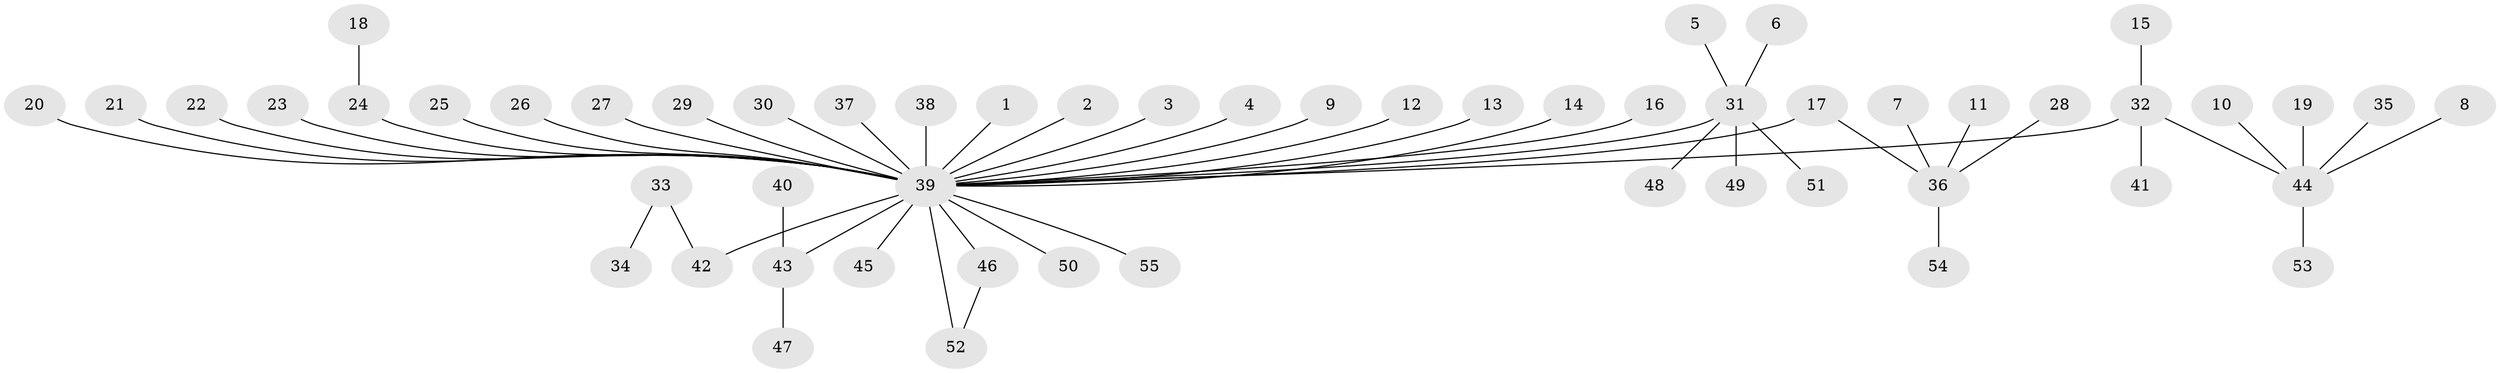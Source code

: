 // original degree distribution, {22: 0.00909090909090909, 6: 0.01818181818181818, 4: 0.06363636363636363, 3: 0.08181818181818182, 5: 0.00909090909090909, 1: 0.6636363636363637, 2: 0.12727272727272726, 13: 0.00909090909090909, 7: 0.01818181818181818}
// Generated by graph-tools (version 1.1) at 2025/49/03/09/25 03:49:51]
// undirected, 55 vertices, 55 edges
graph export_dot {
graph [start="1"]
  node [color=gray90,style=filled];
  1;
  2;
  3;
  4;
  5;
  6;
  7;
  8;
  9;
  10;
  11;
  12;
  13;
  14;
  15;
  16;
  17;
  18;
  19;
  20;
  21;
  22;
  23;
  24;
  25;
  26;
  27;
  28;
  29;
  30;
  31;
  32;
  33;
  34;
  35;
  36;
  37;
  38;
  39;
  40;
  41;
  42;
  43;
  44;
  45;
  46;
  47;
  48;
  49;
  50;
  51;
  52;
  53;
  54;
  55;
  1 -- 39 [weight=1.0];
  2 -- 39 [weight=1.0];
  3 -- 39 [weight=1.0];
  4 -- 39 [weight=1.0];
  5 -- 31 [weight=1.0];
  6 -- 31 [weight=1.0];
  7 -- 36 [weight=1.0];
  8 -- 44 [weight=1.0];
  9 -- 39 [weight=1.0];
  10 -- 44 [weight=1.0];
  11 -- 36 [weight=1.0];
  12 -- 39 [weight=1.0];
  13 -- 39 [weight=1.0];
  14 -- 39 [weight=1.0];
  15 -- 32 [weight=1.0];
  16 -- 39 [weight=1.0];
  17 -- 36 [weight=1.0];
  17 -- 39 [weight=1.0];
  18 -- 24 [weight=1.0];
  19 -- 44 [weight=1.0];
  20 -- 39 [weight=1.0];
  21 -- 39 [weight=1.0];
  22 -- 39 [weight=1.0];
  23 -- 39 [weight=1.0];
  24 -- 39 [weight=1.0];
  25 -- 39 [weight=1.0];
  26 -- 39 [weight=1.0];
  27 -- 39 [weight=1.0];
  28 -- 36 [weight=1.0];
  29 -- 39 [weight=1.0];
  30 -- 39 [weight=1.0];
  31 -- 39 [weight=1.0];
  31 -- 48 [weight=1.0];
  31 -- 49 [weight=1.0];
  31 -- 51 [weight=1.0];
  32 -- 39 [weight=1.0];
  32 -- 41 [weight=1.0];
  32 -- 44 [weight=1.0];
  33 -- 34 [weight=1.0];
  33 -- 42 [weight=1.0];
  35 -- 44 [weight=1.0];
  36 -- 54 [weight=1.0];
  37 -- 39 [weight=2.0];
  38 -- 39 [weight=1.0];
  39 -- 42 [weight=1.0];
  39 -- 43 [weight=1.0];
  39 -- 45 [weight=1.0];
  39 -- 46 [weight=1.0];
  39 -- 50 [weight=1.0];
  39 -- 52 [weight=1.0];
  39 -- 55 [weight=1.0];
  40 -- 43 [weight=1.0];
  43 -- 47 [weight=1.0];
  44 -- 53 [weight=1.0];
  46 -- 52 [weight=1.0];
}
